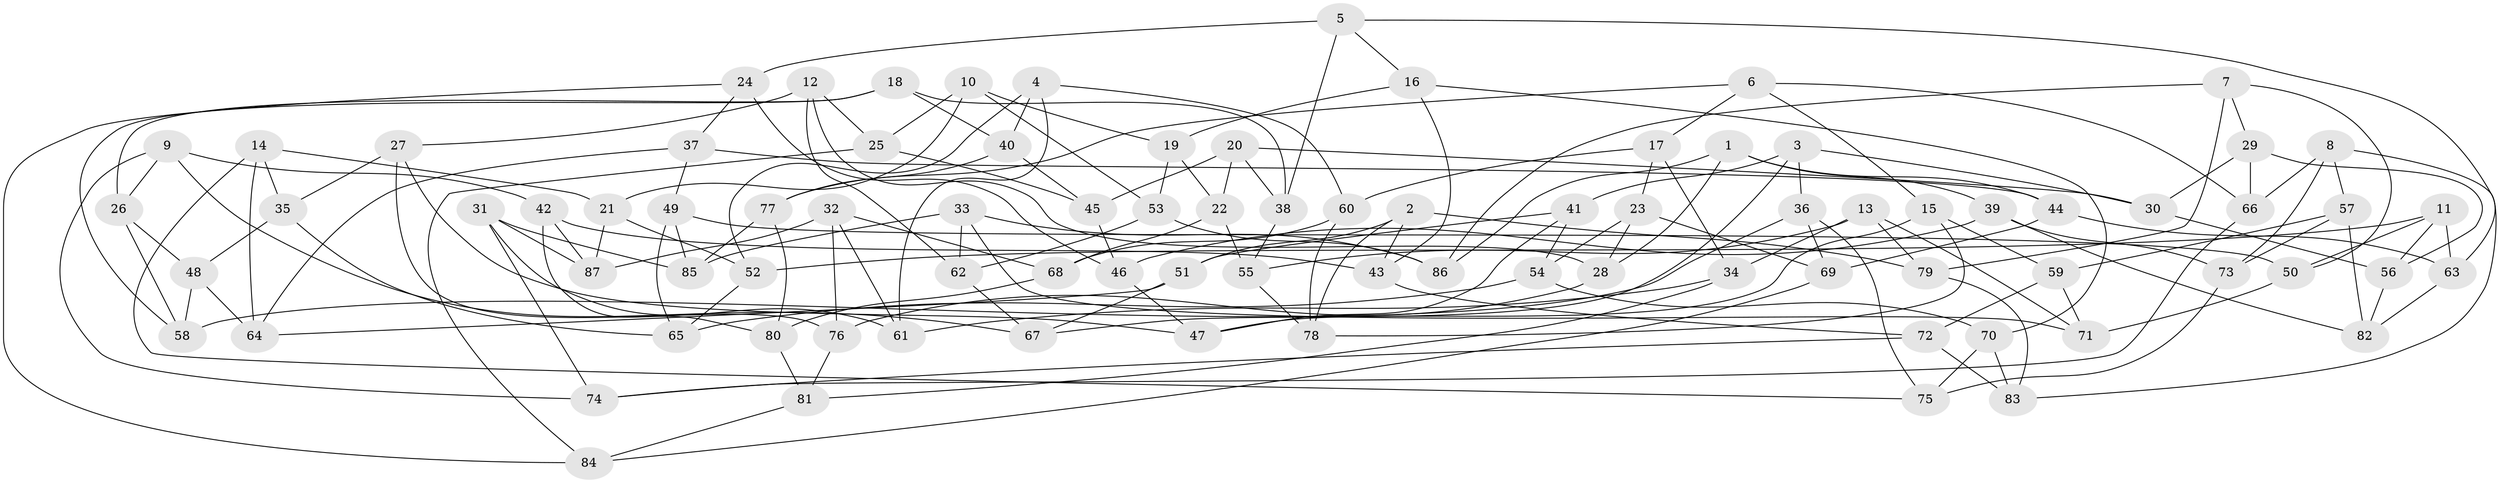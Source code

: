 // Generated by graph-tools (version 1.1) at 2025/26/03/09/25 03:26:55]
// undirected, 87 vertices, 174 edges
graph export_dot {
graph [start="1"]
  node [color=gray90,style=filled];
  1;
  2;
  3;
  4;
  5;
  6;
  7;
  8;
  9;
  10;
  11;
  12;
  13;
  14;
  15;
  16;
  17;
  18;
  19;
  20;
  21;
  22;
  23;
  24;
  25;
  26;
  27;
  28;
  29;
  30;
  31;
  32;
  33;
  34;
  35;
  36;
  37;
  38;
  39;
  40;
  41;
  42;
  43;
  44;
  45;
  46;
  47;
  48;
  49;
  50;
  51;
  52;
  53;
  54;
  55;
  56;
  57;
  58;
  59;
  60;
  61;
  62;
  63;
  64;
  65;
  66;
  67;
  68;
  69;
  70;
  71;
  72;
  73;
  74;
  75;
  76;
  77;
  78;
  79;
  80;
  81;
  82;
  83;
  84;
  85;
  86;
  87;
  1 -- 39;
  1 -- 28;
  1 -- 86;
  1 -- 44;
  2 -- 79;
  2 -- 51;
  2 -- 43;
  2 -- 78;
  3 -- 30;
  3 -- 67;
  3 -- 41;
  3 -- 36;
  4 -- 52;
  4 -- 40;
  4 -- 60;
  4 -- 61;
  5 -- 24;
  5 -- 38;
  5 -- 63;
  5 -- 16;
  6 -- 15;
  6 -- 17;
  6 -- 66;
  6 -- 77;
  7 -- 79;
  7 -- 86;
  7 -- 29;
  7 -- 50;
  8 -- 57;
  8 -- 83;
  8 -- 66;
  8 -- 73;
  9 -- 26;
  9 -- 67;
  9 -- 42;
  9 -- 74;
  10 -- 25;
  10 -- 21;
  10 -- 53;
  10 -- 19;
  11 -- 56;
  11 -- 63;
  11 -- 50;
  11 -- 52;
  12 -- 28;
  12 -- 25;
  12 -- 27;
  12 -- 62;
  13 -- 55;
  13 -- 34;
  13 -- 79;
  13 -- 71;
  14 -- 64;
  14 -- 75;
  14 -- 21;
  14 -- 35;
  15 -- 59;
  15 -- 47;
  15 -- 78;
  16 -- 70;
  16 -- 43;
  16 -- 19;
  17 -- 23;
  17 -- 34;
  17 -- 60;
  18 -- 26;
  18 -- 38;
  18 -- 40;
  18 -- 58;
  19 -- 22;
  19 -- 53;
  20 -- 45;
  20 -- 22;
  20 -- 30;
  20 -- 38;
  21 -- 52;
  21 -- 87;
  22 -- 55;
  22 -- 68;
  23 -- 28;
  23 -- 69;
  23 -- 54;
  24 -- 37;
  24 -- 84;
  24 -- 46;
  25 -- 45;
  25 -- 84;
  26 -- 48;
  26 -- 58;
  27 -- 35;
  27 -- 76;
  27 -- 47;
  28 -- 76;
  29 -- 66;
  29 -- 56;
  29 -- 30;
  30 -- 56;
  31 -- 61;
  31 -- 74;
  31 -- 87;
  31 -- 85;
  32 -- 61;
  32 -- 68;
  32 -- 87;
  32 -- 76;
  33 -- 85;
  33 -- 86;
  33 -- 71;
  33 -- 62;
  34 -- 81;
  34 -- 61;
  35 -- 65;
  35 -- 48;
  36 -- 58;
  36 -- 69;
  36 -- 75;
  37 -- 64;
  37 -- 49;
  37 -- 44;
  38 -- 55;
  39 -- 73;
  39 -- 46;
  39 -- 82;
  40 -- 77;
  40 -- 45;
  41 -- 47;
  41 -- 51;
  41 -- 54;
  42 -- 43;
  42 -- 87;
  42 -- 80;
  43 -- 72;
  44 -- 69;
  44 -- 63;
  45 -- 46;
  46 -- 47;
  48 -- 64;
  48 -- 58;
  49 -- 50;
  49 -- 85;
  49 -- 65;
  50 -- 71;
  51 -- 64;
  51 -- 67;
  52 -- 65;
  53 -- 62;
  53 -- 86;
  54 -- 65;
  54 -- 70;
  55 -- 78;
  56 -- 82;
  57 -- 82;
  57 -- 59;
  57 -- 73;
  59 -- 72;
  59 -- 71;
  60 -- 78;
  60 -- 68;
  62 -- 67;
  63 -- 82;
  66 -- 74;
  68 -- 80;
  69 -- 84;
  70 -- 83;
  70 -- 75;
  72 -- 74;
  72 -- 83;
  73 -- 75;
  76 -- 81;
  77 -- 85;
  77 -- 80;
  79 -- 83;
  80 -- 81;
  81 -- 84;
}
